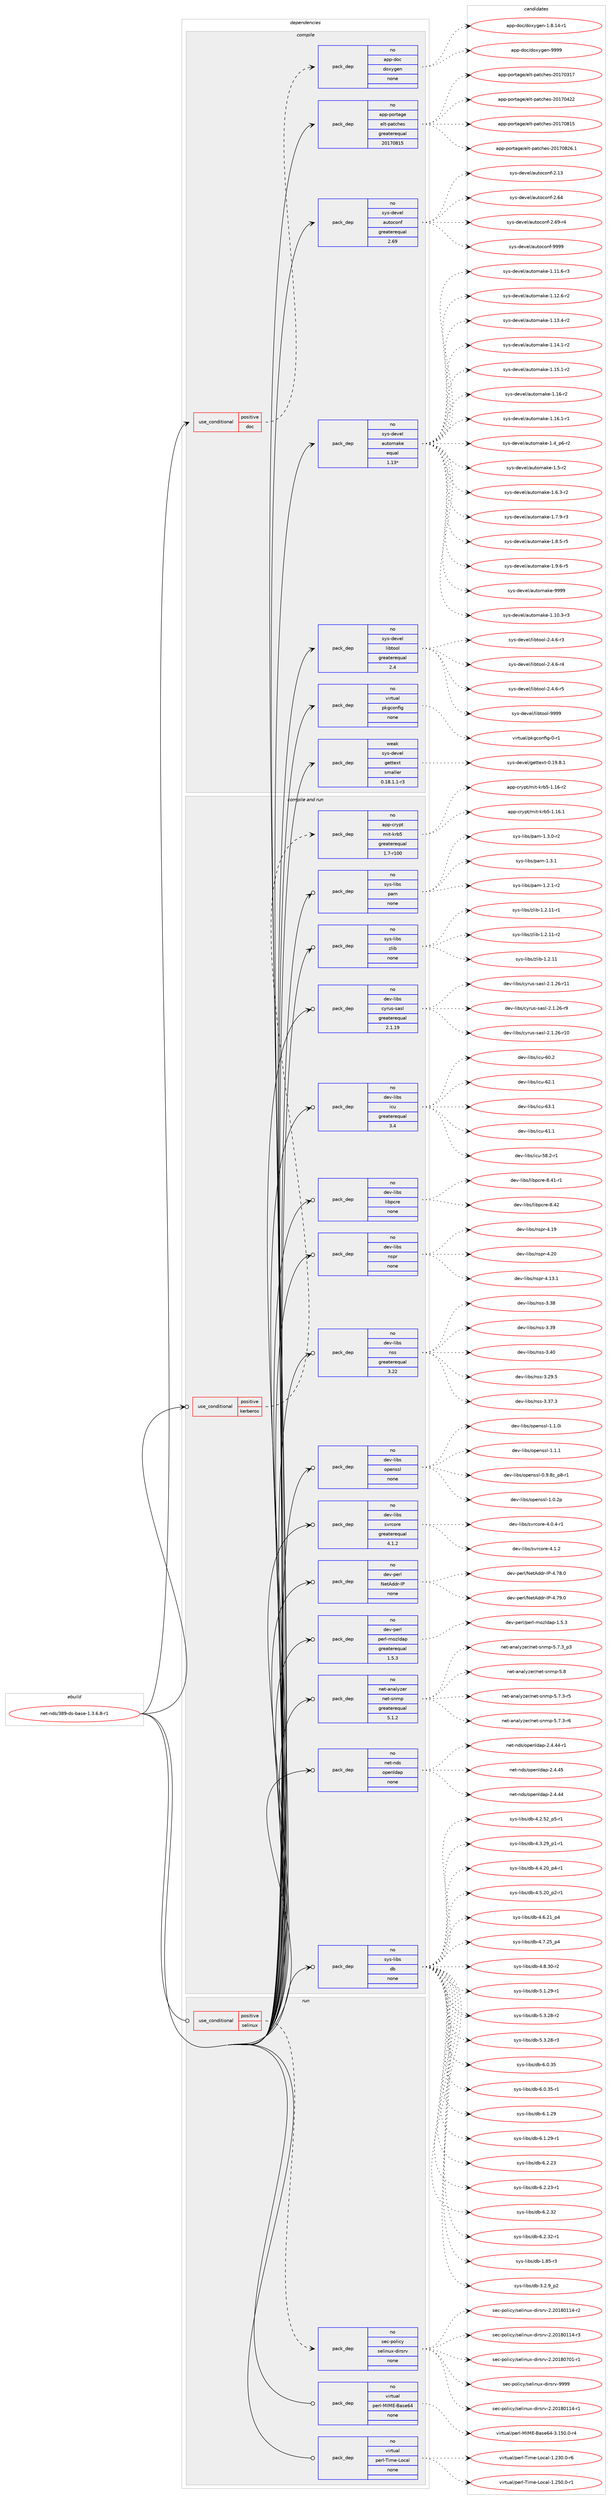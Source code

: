 digraph prolog {

# *************
# Graph options
# *************

newrank=true;
concentrate=true;
compound=true;
graph [rankdir=LR,fontname=Helvetica,fontsize=10,ranksep=1.5];#, ranksep=2.5, nodesep=0.2];
edge  [arrowhead=vee];
node  [fontname=Helvetica,fontsize=10];

# **********
# The ebuild
# **********

subgraph cluster_leftcol {
color=gray;
rank=same;
label=<<i>ebuild</i>>;
id [label="net-nds/389-ds-base-1.3.6.8-r1", color=red, width=4, href="../net-nds/389-ds-base-1.3.6.8-r1.svg"];
}

# ****************
# The dependencies
# ****************

subgraph cluster_midcol {
color=gray;
label=<<i>dependencies</i>>;
subgraph cluster_compile {
fillcolor="#eeeeee";
style=filled;
label=<<i>compile</i>>;
subgraph cond1128 {
dependency6672 [label=<<TABLE BORDER="0" CELLBORDER="1" CELLSPACING="0" CELLPADDING="4"><TR><TD ROWSPAN="3" CELLPADDING="10">use_conditional</TD></TR><TR><TD>positive</TD></TR><TR><TD>doc</TD></TR></TABLE>>, shape=none, color=red];
subgraph pack5376 {
dependency6673 [label=<<TABLE BORDER="0" CELLBORDER="1" CELLSPACING="0" CELLPADDING="4" WIDTH="220"><TR><TD ROWSPAN="6" CELLPADDING="30">pack_dep</TD></TR><TR><TD WIDTH="110">no</TD></TR><TR><TD>app-doc</TD></TR><TR><TD>doxygen</TD></TR><TR><TD>none</TD></TR><TR><TD></TD></TR></TABLE>>, shape=none, color=blue];
}
dependency6672:e -> dependency6673:w [weight=20,style="dashed",arrowhead="vee"];
}
id:e -> dependency6672:w [weight=20,style="solid",arrowhead="vee"];
subgraph pack5377 {
dependency6674 [label=<<TABLE BORDER="0" CELLBORDER="1" CELLSPACING="0" CELLPADDING="4" WIDTH="220"><TR><TD ROWSPAN="6" CELLPADDING="30">pack_dep</TD></TR><TR><TD WIDTH="110">no</TD></TR><TR><TD>app-portage</TD></TR><TR><TD>elt-patches</TD></TR><TR><TD>greaterequal</TD></TR><TR><TD>20170815</TD></TR></TABLE>>, shape=none, color=blue];
}
id:e -> dependency6674:w [weight=20,style="solid",arrowhead="vee"];
subgraph pack5378 {
dependency6675 [label=<<TABLE BORDER="0" CELLBORDER="1" CELLSPACING="0" CELLPADDING="4" WIDTH="220"><TR><TD ROWSPAN="6" CELLPADDING="30">pack_dep</TD></TR><TR><TD WIDTH="110">no</TD></TR><TR><TD>sys-devel</TD></TR><TR><TD>autoconf</TD></TR><TR><TD>greaterequal</TD></TR><TR><TD>2.69</TD></TR></TABLE>>, shape=none, color=blue];
}
id:e -> dependency6675:w [weight=20,style="solid",arrowhead="vee"];
subgraph pack5379 {
dependency6676 [label=<<TABLE BORDER="0" CELLBORDER="1" CELLSPACING="0" CELLPADDING="4" WIDTH="220"><TR><TD ROWSPAN="6" CELLPADDING="30">pack_dep</TD></TR><TR><TD WIDTH="110">no</TD></TR><TR><TD>sys-devel</TD></TR><TR><TD>automake</TD></TR><TR><TD>equal</TD></TR><TR><TD>1.13*</TD></TR></TABLE>>, shape=none, color=blue];
}
id:e -> dependency6676:w [weight=20,style="solid",arrowhead="vee"];
subgraph pack5380 {
dependency6677 [label=<<TABLE BORDER="0" CELLBORDER="1" CELLSPACING="0" CELLPADDING="4" WIDTH="220"><TR><TD ROWSPAN="6" CELLPADDING="30">pack_dep</TD></TR><TR><TD WIDTH="110">no</TD></TR><TR><TD>sys-devel</TD></TR><TR><TD>libtool</TD></TR><TR><TD>greaterequal</TD></TR><TR><TD>2.4</TD></TR></TABLE>>, shape=none, color=blue];
}
id:e -> dependency6677:w [weight=20,style="solid",arrowhead="vee"];
subgraph pack5381 {
dependency6678 [label=<<TABLE BORDER="0" CELLBORDER="1" CELLSPACING="0" CELLPADDING="4" WIDTH="220"><TR><TD ROWSPAN="6" CELLPADDING="30">pack_dep</TD></TR><TR><TD WIDTH="110">no</TD></TR><TR><TD>virtual</TD></TR><TR><TD>pkgconfig</TD></TR><TR><TD>none</TD></TR><TR><TD></TD></TR></TABLE>>, shape=none, color=blue];
}
id:e -> dependency6678:w [weight=20,style="solid",arrowhead="vee"];
subgraph pack5382 {
dependency6679 [label=<<TABLE BORDER="0" CELLBORDER="1" CELLSPACING="0" CELLPADDING="4" WIDTH="220"><TR><TD ROWSPAN="6" CELLPADDING="30">pack_dep</TD></TR><TR><TD WIDTH="110">weak</TD></TR><TR><TD>sys-devel</TD></TR><TR><TD>gettext</TD></TR><TR><TD>smaller</TD></TR><TR><TD>0.18.1.1-r3</TD></TR></TABLE>>, shape=none, color=blue];
}
id:e -> dependency6679:w [weight=20,style="solid",arrowhead="vee"];
}
subgraph cluster_compileandrun {
fillcolor="#eeeeee";
style=filled;
label=<<i>compile and run</i>>;
subgraph cond1129 {
dependency6680 [label=<<TABLE BORDER="0" CELLBORDER="1" CELLSPACING="0" CELLPADDING="4"><TR><TD ROWSPAN="3" CELLPADDING="10">use_conditional</TD></TR><TR><TD>positive</TD></TR><TR><TD>kerberos</TD></TR></TABLE>>, shape=none, color=red];
subgraph pack5383 {
dependency6681 [label=<<TABLE BORDER="0" CELLBORDER="1" CELLSPACING="0" CELLPADDING="4" WIDTH="220"><TR><TD ROWSPAN="6" CELLPADDING="30">pack_dep</TD></TR><TR><TD WIDTH="110">no</TD></TR><TR><TD>app-crypt</TD></TR><TR><TD>mit-krb5</TD></TR><TR><TD>greaterequal</TD></TR><TR><TD>1.7-r100</TD></TR></TABLE>>, shape=none, color=blue];
}
dependency6680:e -> dependency6681:w [weight=20,style="dashed",arrowhead="vee"];
}
id:e -> dependency6680:w [weight=20,style="solid",arrowhead="odotvee"];
subgraph pack5384 {
dependency6682 [label=<<TABLE BORDER="0" CELLBORDER="1" CELLSPACING="0" CELLPADDING="4" WIDTH="220"><TR><TD ROWSPAN="6" CELLPADDING="30">pack_dep</TD></TR><TR><TD WIDTH="110">no</TD></TR><TR><TD>dev-libs</TD></TR><TR><TD>cyrus-sasl</TD></TR><TR><TD>greaterequal</TD></TR><TR><TD>2.1.19</TD></TR></TABLE>>, shape=none, color=blue];
}
id:e -> dependency6682:w [weight=20,style="solid",arrowhead="odotvee"];
subgraph pack5385 {
dependency6683 [label=<<TABLE BORDER="0" CELLBORDER="1" CELLSPACING="0" CELLPADDING="4" WIDTH="220"><TR><TD ROWSPAN="6" CELLPADDING="30">pack_dep</TD></TR><TR><TD WIDTH="110">no</TD></TR><TR><TD>dev-libs</TD></TR><TR><TD>icu</TD></TR><TR><TD>greaterequal</TD></TR><TR><TD>3.4</TD></TR></TABLE>>, shape=none, color=blue];
}
id:e -> dependency6683:w [weight=20,style="solid",arrowhead="odotvee"];
subgraph pack5386 {
dependency6684 [label=<<TABLE BORDER="0" CELLBORDER="1" CELLSPACING="0" CELLPADDING="4" WIDTH="220"><TR><TD ROWSPAN="6" CELLPADDING="30">pack_dep</TD></TR><TR><TD WIDTH="110">no</TD></TR><TR><TD>dev-libs</TD></TR><TR><TD>libpcre</TD></TR><TR><TD>none</TD></TR><TR><TD></TD></TR></TABLE>>, shape=none, color=blue];
}
id:e -> dependency6684:w [weight=20,style="solid",arrowhead="odotvee"];
subgraph pack5387 {
dependency6685 [label=<<TABLE BORDER="0" CELLBORDER="1" CELLSPACING="0" CELLPADDING="4" WIDTH="220"><TR><TD ROWSPAN="6" CELLPADDING="30">pack_dep</TD></TR><TR><TD WIDTH="110">no</TD></TR><TR><TD>dev-libs</TD></TR><TR><TD>nspr</TD></TR><TR><TD>none</TD></TR><TR><TD></TD></TR></TABLE>>, shape=none, color=blue];
}
id:e -> dependency6685:w [weight=20,style="solid",arrowhead="odotvee"];
subgraph pack5388 {
dependency6686 [label=<<TABLE BORDER="0" CELLBORDER="1" CELLSPACING="0" CELLPADDING="4" WIDTH="220"><TR><TD ROWSPAN="6" CELLPADDING="30">pack_dep</TD></TR><TR><TD WIDTH="110">no</TD></TR><TR><TD>dev-libs</TD></TR><TR><TD>nss</TD></TR><TR><TD>greaterequal</TD></TR><TR><TD>3.22</TD></TR></TABLE>>, shape=none, color=blue];
}
id:e -> dependency6686:w [weight=20,style="solid",arrowhead="odotvee"];
subgraph pack5389 {
dependency6687 [label=<<TABLE BORDER="0" CELLBORDER="1" CELLSPACING="0" CELLPADDING="4" WIDTH="220"><TR><TD ROWSPAN="6" CELLPADDING="30">pack_dep</TD></TR><TR><TD WIDTH="110">no</TD></TR><TR><TD>dev-libs</TD></TR><TR><TD>openssl</TD></TR><TR><TD>none</TD></TR><TR><TD></TD></TR></TABLE>>, shape=none, color=blue];
}
id:e -> dependency6687:w [weight=20,style="solid",arrowhead="odotvee"];
subgraph pack5390 {
dependency6688 [label=<<TABLE BORDER="0" CELLBORDER="1" CELLSPACING="0" CELLPADDING="4" WIDTH="220"><TR><TD ROWSPAN="6" CELLPADDING="30">pack_dep</TD></TR><TR><TD WIDTH="110">no</TD></TR><TR><TD>dev-libs</TD></TR><TR><TD>svrcore</TD></TR><TR><TD>greaterequal</TD></TR><TR><TD>4.1.2</TD></TR></TABLE>>, shape=none, color=blue];
}
id:e -> dependency6688:w [weight=20,style="solid",arrowhead="odotvee"];
subgraph pack5391 {
dependency6689 [label=<<TABLE BORDER="0" CELLBORDER="1" CELLSPACING="0" CELLPADDING="4" WIDTH="220"><TR><TD ROWSPAN="6" CELLPADDING="30">pack_dep</TD></TR><TR><TD WIDTH="110">no</TD></TR><TR><TD>dev-perl</TD></TR><TR><TD>NetAddr-IP</TD></TR><TR><TD>none</TD></TR><TR><TD></TD></TR></TABLE>>, shape=none, color=blue];
}
id:e -> dependency6689:w [weight=20,style="solid",arrowhead="odotvee"];
subgraph pack5392 {
dependency6690 [label=<<TABLE BORDER="0" CELLBORDER="1" CELLSPACING="0" CELLPADDING="4" WIDTH="220"><TR><TD ROWSPAN="6" CELLPADDING="30">pack_dep</TD></TR><TR><TD WIDTH="110">no</TD></TR><TR><TD>dev-perl</TD></TR><TR><TD>perl-mozldap</TD></TR><TR><TD>greaterequal</TD></TR><TR><TD>1.5.3</TD></TR></TABLE>>, shape=none, color=blue];
}
id:e -> dependency6690:w [weight=20,style="solid",arrowhead="odotvee"];
subgraph pack5393 {
dependency6691 [label=<<TABLE BORDER="0" CELLBORDER="1" CELLSPACING="0" CELLPADDING="4" WIDTH="220"><TR><TD ROWSPAN="6" CELLPADDING="30">pack_dep</TD></TR><TR><TD WIDTH="110">no</TD></TR><TR><TD>net-analyzer</TD></TR><TR><TD>net-snmp</TD></TR><TR><TD>greaterequal</TD></TR><TR><TD>5.1.2</TD></TR></TABLE>>, shape=none, color=blue];
}
id:e -> dependency6691:w [weight=20,style="solid",arrowhead="odotvee"];
subgraph pack5394 {
dependency6692 [label=<<TABLE BORDER="0" CELLBORDER="1" CELLSPACING="0" CELLPADDING="4" WIDTH="220"><TR><TD ROWSPAN="6" CELLPADDING="30">pack_dep</TD></TR><TR><TD WIDTH="110">no</TD></TR><TR><TD>net-nds</TD></TR><TR><TD>openldap</TD></TR><TR><TD>none</TD></TR><TR><TD></TD></TR></TABLE>>, shape=none, color=blue];
}
id:e -> dependency6692:w [weight=20,style="solid",arrowhead="odotvee"];
subgraph pack5395 {
dependency6693 [label=<<TABLE BORDER="0" CELLBORDER="1" CELLSPACING="0" CELLPADDING="4" WIDTH="220"><TR><TD ROWSPAN="6" CELLPADDING="30">pack_dep</TD></TR><TR><TD WIDTH="110">no</TD></TR><TR><TD>sys-libs</TD></TR><TR><TD>db</TD></TR><TR><TD>none</TD></TR><TR><TD></TD></TR></TABLE>>, shape=none, color=blue];
}
id:e -> dependency6693:w [weight=20,style="solid",arrowhead="odotvee"];
subgraph pack5396 {
dependency6694 [label=<<TABLE BORDER="0" CELLBORDER="1" CELLSPACING="0" CELLPADDING="4" WIDTH="220"><TR><TD ROWSPAN="6" CELLPADDING="30">pack_dep</TD></TR><TR><TD WIDTH="110">no</TD></TR><TR><TD>sys-libs</TD></TR><TR><TD>pam</TD></TR><TR><TD>none</TD></TR><TR><TD></TD></TR></TABLE>>, shape=none, color=blue];
}
id:e -> dependency6694:w [weight=20,style="solid",arrowhead="odotvee"];
subgraph pack5397 {
dependency6695 [label=<<TABLE BORDER="0" CELLBORDER="1" CELLSPACING="0" CELLPADDING="4" WIDTH="220"><TR><TD ROWSPAN="6" CELLPADDING="30">pack_dep</TD></TR><TR><TD WIDTH="110">no</TD></TR><TR><TD>sys-libs</TD></TR><TR><TD>zlib</TD></TR><TR><TD>none</TD></TR><TR><TD></TD></TR></TABLE>>, shape=none, color=blue];
}
id:e -> dependency6695:w [weight=20,style="solid",arrowhead="odotvee"];
}
subgraph cluster_run {
fillcolor="#eeeeee";
style=filled;
label=<<i>run</i>>;
subgraph cond1130 {
dependency6696 [label=<<TABLE BORDER="0" CELLBORDER="1" CELLSPACING="0" CELLPADDING="4"><TR><TD ROWSPAN="3" CELLPADDING="10">use_conditional</TD></TR><TR><TD>positive</TD></TR><TR><TD>selinux</TD></TR></TABLE>>, shape=none, color=red];
subgraph pack5398 {
dependency6697 [label=<<TABLE BORDER="0" CELLBORDER="1" CELLSPACING="0" CELLPADDING="4" WIDTH="220"><TR><TD ROWSPAN="6" CELLPADDING="30">pack_dep</TD></TR><TR><TD WIDTH="110">no</TD></TR><TR><TD>sec-policy</TD></TR><TR><TD>selinux-dirsrv</TD></TR><TR><TD>none</TD></TR><TR><TD></TD></TR></TABLE>>, shape=none, color=blue];
}
dependency6696:e -> dependency6697:w [weight=20,style="dashed",arrowhead="vee"];
}
id:e -> dependency6696:w [weight=20,style="solid",arrowhead="odot"];
subgraph pack5399 {
dependency6698 [label=<<TABLE BORDER="0" CELLBORDER="1" CELLSPACING="0" CELLPADDING="4" WIDTH="220"><TR><TD ROWSPAN="6" CELLPADDING="30">pack_dep</TD></TR><TR><TD WIDTH="110">no</TD></TR><TR><TD>virtual</TD></TR><TR><TD>perl-MIME-Base64</TD></TR><TR><TD>none</TD></TR><TR><TD></TD></TR></TABLE>>, shape=none, color=blue];
}
id:e -> dependency6698:w [weight=20,style="solid",arrowhead="odot"];
subgraph pack5400 {
dependency6699 [label=<<TABLE BORDER="0" CELLBORDER="1" CELLSPACING="0" CELLPADDING="4" WIDTH="220"><TR><TD ROWSPAN="6" CELLPADDING="30">pack_dep</TD></TR><TR><TD WIDTH="110">no</TD></TR><TR><TD>virtual</TD></TR><TR><TD>perl-Time-Local</TD></TR><TR><TD>none</TD></TR><TR><TD></TD></TR></TABLE>>, shape=none, color=blue];
}
id:e -> dependency6699:w [weight=20,style="solid",arrowhead="odot"];
}
}

# **************
# The candidates
# **************

subgraph cluster_choices {
rank=same;
color=gray;
label=<<i>candidates</i>>;

subgraph choice5376 {
color=black;
nodesep=1;
choice97112112451001119947100111120121103101110454946564649524511449 [label="app-doc/doxygen-1.8.14-r1", color=red, width=4,href="../app-doc/doxygen-1.8.14-r1.svg"];
choice971121124510011199471001111201211031011104557575757 [label="app-doc/doxygen-9999", color=red, width=4,href="../app-doc/doxygen-9999.svg"];
dependency6673:e -> choice97112112451001119947100111120121103101110454946564649524511449:w [style=dotted,weight="100"];
dependency6673:e -> choice971121124510011199471001111201211031011104557575757:w [style=dotted,weight="100"];
}
subgraph choice5377 {
color=black;
nodesep=1;
choice97112112451121111141169710310147101108116451129711699104101115455048495548514955 [label="app-portage/elt-patches-20170317", color=red, width=4,href="../app-portage/elt-patches-20170317.svg"];
choice97112112451121111141169710310147101108116451129711699104101115455048495548525050 [label="app-portage/elt-patches-20170422", color=red, width=4,href="../app-portage/elt-patches-20170422.svg"];
choice97112112451121111141169710310147101108116451129711699104101115455048495548564953 [label="app-portage/elt-patches-20170815", color=red, width=4,href="../app-portage/elt-patches-20170815.svg"];
choice971121124511211111411697103101471011081164511297116991041011154550484955485650544649 [label="app-portage/elt-patches-20170826.1", color=red, width=4,href="../app-portage/elt-patches-20170826.1.svg"];
dependency6674:e -> choice97112112451121111141169710310147101108116451129711699104101115455048495548514955:w [style=dotted,weight="100"];
dependency6674:e -> choice97112112451121111141169710310147101108116451129711699104101115455048495548525050:w [style=dotted,weight="100"];
dependency6674:e -> choice97112112451121111141169710310147101108116451129711699104101115455048495548564953:w [style=dotted,weight="100"];
dependency6674:e -> choice971121124511211111411697103101471011081164511297116991041011154550484955485650544649:w [style=dotted,weight="100"];
}
subgraph choice5378 {
color=black;
nodesep=1;
choice115121115451001011181011084797117116111991111101024550464951 [label="sys-devel/autoconf-2.13", color=red, width=4,href="../sys-devel/autoconf-2.13.svg"];
choice115121115451001011181011084797117116111991111101024550465452 [label="sys-devel/autoconf-2.64", color=red, width=4,href="../sys-devel/autoconf-2.64.svg"];
choice1151211154510010111810110847971171161119911111010245504654574511452 [label="sys-devel/autoconf-2.69-r4", color=red, width=4,href="../sys-devel/autoconf-2.69-r4.svg"];
choice115121115451001011181011084797117116111991111101024557575757 [label="sys-devel/autoconf-9999", color=red, width=4,href="../sys-devel/autoconf-9999.svg"];
dependency6675:e -> choice115121115451001011181011084797117116111991111101024550464951:w [style=dotted,weight="100"];
dependency6675:e -> choice115121115451001011181011084797117116111991111101024550465452:w [style=dotted,weight="100"];
dependency6675:e -> choice1151211154510010111810110847971171161119911111010245504654574511452:w [style=dotted,weight="100"];
dependency6675:e -> choice115121115451001011181011084797117116111991111101024557575757:w [style=dotted,weight="100"];
}
subgraph choice5379 {
color=black;
nodesep=1;
choice11512111545100101118101108479711711611110997107101454946494846514511451 [label="sys-devel/automake-1.10.3-r3", color=red, width=4,href="../sys-devel/automake-1.10.3-r3.svg"];
choice11512111545100101118101108479711711611110997107101454946494946544511451 [label="sys-devel/automake-1.11.6-r3", color=red, width=4,href="../sys-devel/automake-1.11.6-r3.svg"];
choice11512111545100101118101108479711711611110997107101454946495046544511450 [label="sys-devel/automake-1.12.6-r2", color=red, width=4,href="../sys-devel/automake-1.12.6-r2.svg"];
choice11512111545100101118101108479711711611110997107101454946495146524511450 [label="sys-devel/automake-1.13.4-r2", color=red, width=4,href="../sys-devel/automake-1.13.4-r2.svg"];
choice11512111545100101118101108479711711611110997107101454946495246494511450 [label="sys-devel/automake-1.14.1-r2", color=red, width=4,href="../sys-devel/automake-1.14.1-r2.svg"];
choice11512111545100101118101108479711711611110997107101454946495346494511450 [label="sys-devel/automake-1.15.1-r2", color=red, width=4,href="../sys-devel/automake-1.15.1-r2.svg"];
choice1151211154510010111810110847971171161111099710710145494649544511450 [label="sys-devel/automake-1.16-r2", color=red, width=4,href="../sys-devel/automake-1.16-r2.svg"];
choice11512111545100101118101108479711711611110997107101454946495446494511449 [label="sys-devel/automake-1.16.1-r1", color=red, width=4,href="../sys-devel/automake-1.16.1-r1.svg"];
choice115121115451001011181011084797117116111109971071014549465295112544511450 [label="sys-devel/automake-1.4_p6-r2", color=red, width=4,href="../sys-devel/automake-1.4_p6-r2.svg"];
choice11512111545100101118101108479711711611110997107101454946534511450 [label="sys-devel/automake-1.5-r2", color=red, width=4,href="../sys-devel/automake-1.5-r2.svg"];
choice115121115451001011181011084797117116111109971071014549465446514511450 [label="sys-devel/automake-1.6.3-r2", color=red, width=4,href="../sys-devel/automake-1.6.3-r2.svg"];
choice115121115451001011181011084797117116111109971071014549465546574511451 [label="sys-devel/automake-1.7.9-r3", color=red, width=4,href="../sys-devel/automake-1.7.9-r3.svg"];
choice115121115451001011181011084797117116111109971071014549465646534511453 [label="sys-devel/automake-1.8.5-r5", color=red, width=4,href="../sys-devel/automake-1.8.5-r5.svg"];
choice115121115451001011181011084797117116111109971071014549465746544511453 [label="sys-devel/automake-1.9.6-r5", color=red, width=4,href="../sys-devel/automake-1.9.6-r5.svg"];
choice115121115451001011181011084797117116111109971071014557575757 [label="sys-devel/automake-9999", color=red, width=4,href="../sys-devel/automake-9999.svg"];
dependency6676:e -> choice11512111545100101118101108479711711611110997107101454946494846514511451:w [style=dotted,weight="100"];
dependency6676:e -> choice11512111545100101118101108479711711611110997107101454946494946544511451:w [style=dotted,weight="100"];
dependency6676:e -> choice11512111545100101118101108479711711611110997107101454946495046544511450:w [style=dotted,weight="100"];
dependency6676:e -> choice11512111545100101118101108479711711611110997107101454946495146524511450:w [style=dotted,weight="100"];
dependency6676:e -> choice11512111545100101118101108479711711611110997107101454946495246494511450:w [style=dotted,weight="100"];
dependency6676:e -> choice11512111545100101118101108479711711611110997107101454946495346494511450:w [style=dotted,weight="100"];
dependency6676:e -> choice1151211154510010111810110847971171161111099710710145494649544511450:w [style=dotted,weight="100"];
dependency6676:e -> choice11512111545100101118101108479711711611110997107101454946495446494511449:w [style=dotted,weight="100"];
dependency6676:e -> choice115121115451001011181011084797117116111109971071014549465295112544511450:w [style=dotted,weight="100"];
dependency6676:e -> choice11512111545100101118101108479711711611110997107101454946534511450:w [style=dotted,weight="100"];
dependency6676:e -> choice115121115451001011181011084797117116111109971071014549465446514511450:w [style=dotted,weight="100"];
dependency6676:e -> choice115121115451001011181011084797117116111109971071014549465546574511451:w [style=dotted,weight="100"];
dependency6676:e -> choice115121115451001011181011084797117116111109971071014549465646534511453:w [style=dotted,weight="100"];
dependency6676:e -> choice115121115451001011181011084797117116111109971071014549465746544511453:w [style=dotted,weight="100"];
dependency6676:e -> choice115121115451001011181011084797117116111109971071014557575757:w [style=dotted,weight="100"];
}
subgraph choice5380 {
color=black;
nodesep=1;
choice1151211154510010111810110847108105981161111111084550465246544511451 [label="sys-devel/libtool-2.4.6-r3", color=red, width=4,href="../sys-devel/libtool-2.4.6-r3.svg"];
choice1151211154510010111810110847108105981161111111084550465246544511452 [label="sys-devel/libtool-2.4.6-r4", color=red, width=4,href="../sys-devel/libtool-2.4.6-r4.svg"];
choice1151211154510010111810110847108105981161111111084550465246544511453 [label="sys-devel/libtool-2.4.6-r5", color=red, width=4,href="../sys-devel/libtool-2.4.6-r5.svg"];
choice1151211154510010111810110847108105981161111111084557575757 [label="sys-devel/libtool-9999", color=red, width=4,href="../sys-devel/libtool-9999.svg"];
dependency6677:e -> choice1151211154510010111810110847108105981161111111084550465246544511451:w [style=dotted,weight="100"];
dependency6677:e -> choice1151211154510010111810110847108105981161111111084550465246544511452:w [style=dotted,weight="100"];
dependency6677:e -> choice1151211154510010111810110847108105981161111111084550465246544511453:w [style=dotted,weight="100"];
dependency6677:e -> choice1151211154510010111810110847108105981161111111084557575757:w [style=dotted,weight="100"];
}
subgraph choice5381 {
color=black;
nodesep=1;
choice11810511411611797108471121071039911111010210510345484511449 [label="virtual/pkgconfig-0-r1", color=red, width=4,href="../virtual/pkgconfig-0-r1.svg"];
dependency6678:e -> choice11810511411611797108471121071039911111010210510345484511449:w [style=dotted,weight="100"];
}
subgraph choice5382 {
color=black;
nodesep=1;
choice1151211154510010111810110847103101116116101120116454846495746564649 [label="sys-devel/gettext-0.19.8.1", color=red, width=4,href="../sys-devel/gettext-0.19.8.1.svg"];
dependency6679:e -> choice1151211154510010111810110847103101116116101120116454846495746564649:w [style=dotted,weight="100"];
}
subgraph choice5383 {
color=black;
nodesep=1;
choice9711211245991141211121164710910511645107114985345494649544511450 [label="app-crypt/mit-krb5-1.16-r2", color=red, width=4,href="../app-crypt/mit-krb5-1.16-r2.svg"];
choice9711211245991141211121164710910511645107114985345494649544649 [label="app-crypt/mit-krb5-1.16.1", color=red, width=4,href="../app-crypt/mit-krb5-1.16.1.svg"];
dependency6681:e -> choice9711211245991141211121164710910511645107114985345494649544511450:w [style=dotted,weight="100"];
dependency6681:e -> choice9711211245991141211121164710910511645107114985345494649544649:w [style=dotted,weight="100"];
}
subgraph choice5384 {
color=black;
nodesep=1;
choice10010111845108105981154799121114117115451159711510845504649465054451144948 [label="dev-libs/cyrus-sasl-2.1.26-r10", color=red, width=4,href="../dev-libs/cyrus-sasl-2.1.26-r10.svg"];
choice10010111845108105981154799121114117115451159711510845504649465054451144949 [label="dev-libs/cyrus-sasl-2.1.26-r11", color=red, width=4,href="../dev-libs/cyrus-sasl-2.1.26-r11.svg"];
choice100101118451081059811547991211141171154511597115108455046494650544511457 [label="dev-libs/cyrus-sasl-2.1.26-r9", color=red, width=4,href="../dev-libs/cyrus-sasl-2.1.26-r9.svg"];
dependency6682:e -> choice10010111845108105981154799121114117115451159711510845504649465054451144948:w [style=dotted,weight="100"];
dependency6682:e -> choice10010111845108105981154799121114117115451159711510845504649465054451144949:w [style=dotted,weight="100"];
dependency6682:e -> choice100101118451081059811547991211141171154511597115108455046494650544511457:w [style=dotted,weight="100"];
}
subgraph choice5385 {
color=black;
nodesep=1;
choice100101118451081059811547105991174554494649 [label="dev-libs/icu-61.1", color=red, width=4,href="../dev-libs/icu-61.1.svg"];
choice1001011184510810598115471059911745535646504511449 [label="dev-libs/icu-58.2-r1", color=red, width=4,href="../dev-libs/icu-58.2-r1.svg"];
choice100101118451081059811547105991174554484650 [label="dev-libs/icu-60.2", color=red, width=4,href="../dev-libs/icu-60.2.svg"];
choice100101118451081059811547105991174554504649 [label="dev-libs/icu-62.1", color=red, width=4,href="../dev-libs/icu-62.1.svg"];
choice100101118451081059811547105991174554514649 [label="dev-libs/icu-63.1", color=red, width=4,href="../dev-libs/icu-63.1.svg"];
dependency6683:e -> choice100101118451081059811547105991174554494649:w [style=dotted,weight="100"];
dependency6683:e -> choice1001011184510810598115471059911745535646504511449:w [style=dotted,weight="100"];
dependency6683:e -> choice100101118451081059811547105991174554484650:w [style=dotted,weight="100"];
dependency6683:e -> choice100101118451081059811547105991174554504649:w [style=dotted,weight="100"];
dependency6683:e -> choice100101118451081059811547105991174554514649:w [style=dotted,weight="100"];
}
subgraph choice5386 {
color=black;
nodesep=1;
choice100101118451081059811547108105981129911410145564652494511449 [label="dev-libs/libpcre-8.41-r1", color=red, width=4,href="../dev-libs/libpcre-8.41-r1.svg"];
choice10010111845108105981154710810598112991141014556465250 [label="dev-libs/libpcre-8.42", color=red, width=4,href="../dev-libs/libpcre-8.42.svg"];
dependency6684:e -> choice100101118451081059811547108105981129911410145564652494511449:w [style=dotted,weight="100"];
dependency6684:e -> choice10010111845108105981154710810598112991141014556465250:w [style=dotted,weight="100"];
}
subgraph choice5387 {
color=black;
nodesep=1;
choice10010111845108105981154711011511211445524649514649 [label="dev-libs/nspr-4.13.1", color=red, width=4,href="../dev-libs/nspr-4.13.1.svg"];
choice1001011184510810598115471101151121144552464957 [label="dev-libs/nspr-4.19", color=red, width=4,href="../dev-libs/nspr-4.19.svg"];
choice1001011184510810598115471101151121144552465048 [label="dev-libs/nspr-4.20", color=red, width=4,href="../dev-libs/nspr-4.20.svg"];
dependency6685:e -> choice10010111845108105981154711011511211445524649514649:w [style=dotted,weight="100"];
dependency6685:e -> choice1001011184510810598115471101151121144552464957:w [style=dotted,weight="100"];
dependency6685:e -> choice1001011184510810598115471101151121144552465048:w [style=dotted,weight="100"];
}
subgraph choice5388 {
color=black;
nodesep=1;
choice10010111845108105981154711011511545514650574653 [label="dev-libs/nss-3.29.5", color=red, width=4,href="../dev-libs/nss-3.29.5.svg"];
choice10010111845108105981154711011511545514651554651 [label="dev-libs/nss-3.37.3", color=red, width=4,href="../dev-libs/nss-3.37.3.svg"];
choice1001011184510810598115471101151154551465156 [label="dev-libs/nss-3.38", color=red, width=4,href="../dev-libs/nss-3.38.svg"];
choice1001011184510810598115471101151154551465157 [label="dev-libs/nss-3.39", color=red, width=4,href="../dev-libs/nss-3.39.svg"];
choice1001011184510810598115471101151154551465248 [label="dev-libs/nss-3.40", color=red, width=4,href="../dev-libs/nss-3.40.svg"];
dependency6686:e -> choice10010111845108105981154711011511545514650574653:w [style=dotted,weight="100"];
dependency6686:e -> choice10010111845108105981154711011511545514651554651:w [style=dotted,weight="100"];
dependency6686:e -> choice1001011184510810598115471101151154551465156:w [style=dotted,weight="100"];
dependency6686:e -> choice1001011184510810598115471101151154551465157:w [style=dotted,weight="100"];
dependency6686:e -> choice1001011184510810598115471101151154551465248:w [style=dotted,weight="100"];
}
subgraph choice5389 {
color=black;
nodesep=1;
choice10010111845108105981154711111210111011511510845484657465612295112564511449 [label="dev-libs/openssl-0.9.8z_p8-r1", color=red, width=4,href="../dev-libs/openssl-0.9.8z_p8-r1.svg"];
choice100101118451081059811547111112101110115115108454946484650112 [label="dev-libs/openssl-1.0.2p", color=red, width=4,href="../dev-libs/openssl-1.0.2p.svg"];
choice100101118451081059811547111112101110115115108454946494648105 [label="dev-libs/openssl-1.1.0i", color=red, width=4,href="../dev-libs/openssl-1.1.0i.svg"];
choice100101118451081059811547111112101110115115108454946494649 [label="dev-libs/openssl-1.1.1", color=red, width=4,href="../dev-libs/openssl-1.1.1.svg"];
dependency6687:e -> choice10010111845108105981154711111210111011511510845484657465612295112564511449:w [style=dotted,weight="100"];
dependency6687:e -> choice100101118451081059811547111112101110115115108454946484650112:w [style=dotted,weight="100"];
dependency6687:e -> choice100101118451081059811547111112101110115115108454946494648105:w [style=dotted,weight="100"];
dependency6687:e -> choice100101118451081059811547111112101110115115108454946494649:w [style=dotted,weight="100"];
}
subgraph choice5390 {
color=black;
nodesep=1;
choice100101118451081059811547115118114991111141014552464846524511449 [label="dev-libs/svrcore-4.0.4-r1", color=red, width=4,href="../dev-libs/svrcore-4.0.4-r1.svg"];
choice10010111845108105981154711511811499111114101455246494650 [label="dev-libs/svrcore-4.1.2", color=red, width=4,href="../dev-libs/svrcore-4.1.2.svg"];
dependency6688:e -> choice100101118451081059811547115118114991111141014552464846524511449:w [style=dotted,weight="100"];
dependency6688:e -> choice10010111845108105981154711511811499111114101455246494650:w [style=dotted,weight="100"];
}
subgraph choice5391 {
color=black;
nodesep=1;
choice1001011184511210111410847781011166510010011445738045524655564648 [label="dev-perl/NetAddr-IP-4.78.0", color=red, width=4,href="../dev-perl/NetAddr-IP-4.78.0.svg"];
choice1001011184511210111410847781011166510010011445738045524655574648 [label="dev-perl/NetAddr-IP-4.79.0", color=red, width=4,href="../dev-perl/NetAddr-IP-4.79.0.svg"];
dependency6689:e -> choice1001011184511210111410847781011166510010011445738045524655564648:w [style=dotted,weight="100"];
dependency6689:e -> choice1001011184511210111410847781011166510010011445738045524655574648:w [style=dotted,weight="100"];
}
subgraph choice5392 {
color=black;
nodesep=1;
choice10010111845112101114108471121011141084510911112210810097112454946534651 [label="dev-perl/perl-mozldap-1.5.3", color=red, width=4,href="../dev-perl/perl-mozldap-1.5.3.svg"];
dependency6690:e -> choice10010111845112101114108471121011141084510911112210810097112454946534651:w [style=dotted,weight="100"];
}
subgraph choice5393 {
color=black;
nodesep=1;
choice11010111645971109710812112210111447110101116451151101091124553465546514511453 [label="net-analyzer/net-snmp-5.7.3-r5", color=red, width=4,href="../net-analyzer/net-snmp-5.7.3-r5.svg"];
choice11010111645971109710812112210111447110101116451151101091124553465546514511454 [label="net-analyzer/net-snmp-5.7.3-r6", color=red, width=4,href="../net-analyzer/net-snmp-5.7.3-r6.svg"];
choice11010111645971109710812112210111447110101116451151101091124553465546519511251 [label="net-analyzer/net-snmp-5.7.3_p3", color=red, width=4,href="../net-analyzer/net-snmp-5.7.3_p3.svg"];
choice110101116459711097108121122101114471101011164511511010911245534656 [label="net-analyzer/net-snmp-5.8", color=red, width=4,href="../net-analyzer/net-snmp-5.8.svg"];
dependency6691:e -> choice11010111645971109710812112210111447110101116451151101091124553465546514511453:w [style=dotted,weight="100"];
dependency6691:e -> choice11010111645971109710812112210111447110101116451151101091124553465546514511454:w [style=dotted,weight="100"];
dependency6691:e -> choice11010111645971109710812112210111447110101116451151101091124553465546519511251:w [style=dotted,weight="100"];
dependency6691:e -> choice110101116459711097108121122101114471101011164511511010911245534656:w [style=dotted,weight="100"];
}
subgraph choice5394 {
color=black;
nodesep=1;
choice11010111645110100115471111121011101081009711245504652465252 [label="net-nds/openldap-2.4.44", color=red, width=4,href="../net-nds/openldap-2.4.44.svg"];
choice110101116451101001154711111210111010810097112455046524652524511449 [label="net-nds/openldap-2.4.44-r1", color=red, width=4,href="../net-nds/openldap-2.4.44-r1.svg"];
choice11010111645110100115471111121011101081009711245504652465253 [label="net-nds/openldap-2.4.45", color=red, width=4,href="../net-nds/openldap-2.4.45.svg"];
dependency6692:e -> choice11010111645110100115471111121011101081009711245504652465252:w [style=dotted,weight="100"];
dependency6692:e -> choice110101116451101001154711111210111010810097112455046524652524511449:w [style=dotted,weight="100"];
dependency6692:e -> choice11010111645110100115471111121011101081009711245504652465253:w [style=dotted,weight="100"];
}
subgraph choice5395 {
color=black;
nodesep=1;
choice1151211154510810598115471009845494656534511451 [label="sys-libs/db-1.85-r3", color=red, width=4,href="../sys-libs/db-1.85-r3.svg"];
choice115121115451081059811547100984551465046579511250 [label="sys-libs/db-3.2.9_p2", color=red, width=4,href="../sys-libs/db-3.2.9_p2.svg"];
choice115121115451081059811547100984552465046535095112534511449 [label="sys-libs/db-4.2.52_p5-r1", color=red, width=4,href="../sys-libs/db-4.2.52_p5-r1.svg"];
choice115121115451081059811547100984552465146505795112494511449 [label="sys-libs/db-4.3.29_p1-r1", color=red, width=4,href="../sys-libs/db-4.3.29_p1-r1.svg"];
choice115121115451081059811547100984552465246504895112524511449 [label="sys-libs/db-4.4.20_p4-r1", color=red, width=4,href="../sys-libs/db-4.4.20_p4-r1.svg"];
choice115121115451081059811547100984552465346504895112504511449 [label="sys-libs/db-4.5.20_p2-r1", color=red, width=4,href="../sys-libs/db-4.5.20_p2-r1.svg"];
choice11512111545108105981154710098455246544650499511252 [label="sys-libs/db-4.6.21_p4", color=red, width=4,href="../sys-libs/db-4.6.21_p4.svg"];
choice11512111545108105981154710098455246554650539511252 [label="sys-libs/db-4.7.25_p4", color=red, width=4,href="../sys-libs/db-4.7.25_p4.svg"];
choice11512111545108105981154710098455246564651484511450 [label="sys-libs/db-4.8.30-r2", color=red, width=4,href="../sys-libs/db-4.8.30-r2.svg"];
choice11512111545108105981154710098455346494650574511449 [label="sys-libs/db-5.1.29-r1", color=red, width=4,href="../sys-libs/db-5.1.29-r1.svg"];
choice11512111545108105981154710098455346514650564511450 [label="sys-libs/db-5.3.28-r2", color=red, width=4,href="../sys-libs/db-5.3.28-r2.svg"];
choice11512111545108105981154710098455346514650564511451 [label="sys-libs/db-5.3.28-r3", color=red, width=4,href="../sys-libs/db-5.3.28-r3.svg"];
choice1151211154510810598115471009845544648465153 [label="sys-libs/db-6.0.35", color=red, width=4,href="../sys-libs/db-6.0.35.svg"];
choice11512111545108105981154710098455446484651534511449 [label="sys-libs/db-6.0.35-r1", color=red, width=4,href="../sys-libs/db-6.0.35-r1.svg"];
choice1151211154510810598115471009845544649465057 [label="sys-libs/db-6.1.29", color=red, width=4,href="../sys-libs/db-6.1.29.svg"];
choice11512111545108105981154710098455446494650574511449 [label="sys-libs/db-6.1.29-r1", color=red, width=4,href="../sys-libs/db-6.1.29-r1.svg"];
choice1151211154510810598115471009845544650465051 [label="sys-libs/db-6.2.23", color=red, width=4,href="../sys-libs/db-6.2.23.svg"];
choice11512111545108105981154710098455446504650514511449 [label="sys-libs/db-6.2.23-r1", color=red, width=4,href="../sys-libs/db-6.2.23-r1.svg"];
choice1151211154510810598115471009845544650465150 [label="sys-libs/db-6.2.32", color=red, width=4,href="../sys-libs/db-6.2.32.svg"];
choice11512111545108105981154710098455446504651504511449 [label="sys-libs/db-6.2.32-r1", color=red, width=4,href="../sys-libs/db-6.2.32-r1.svg"];
dependency6693:e -> choice1151211154510810598115471009845494656534511451:w [style=dotted,weight="100"];
dependency6693:e -> choice115121115451081059811547100984551465046579511250:w [style=dotted,weight="100"];
dependency6693:e -> choice115121115451081059811547100984552465046535095112534511449:w [style=dotted,weight="100"];
dependency6693:e -> choice115121115451081059811547100984552465146505795112494511449:w [style=dotted,weight="100"];
dependency6693:e -> choice115121115451081059811547100984552465246504895112524511449:w [style=dotted,weight="100"];
dependency6693:e -> choice115121115451081059811547100984552465346504895112504511449:w [style=dotted,weight="100"];
dependency6693:e -> choice11512111545108105981154710098455246544650499511252:w [style=dotted,weight="100"];
dependency6693:e -> choice11512111545108105981154710098455246554650539511252:w [style=dotted,weight="100"];
dependency6693:e -> choice11512111545108105981154710098455246564651484511450:w [style=dotted,weight="100"];
dependency6693:e -> choice11512111545108105981154710098455346494650574511449:w [style=dotted,weight="100"];
dependency6693:e -> choice11512111545108105981154710098455346514650564511450:w [style=dotted,weight="100"];
dependency6693:e -> choice11512111545108105981154710098455346514650564511451:w [style=dotted,weight="100"];
dependency6693:e -> choice1151211154510810598115471009845544648465153:w [style=dotted,weight="100"];
dependency6693:e -> choice11512111545108105981154710098455446484651534511449:w [style=dotted,weight="100"];
dependency6693:e -> choice1151211154510810598115471009845544649465057:w [style=dotted,weight="100"];
dependency6693:e -> choice11512111545108105981154710098455446494650574511449:w [style=dotted,weight="100"];
dependency6693:e -> choice1151211154510810598115471009845544650465051:w [style=dotted,weight="100"];
dependency6693:e -> choice11512111545108105981154710098455446504650514511449:w [style=dotted,weight="100"];
dependency6693:e -> choice1151211154510810598115471009845544650465150:w [style=dotted,weight="100"];
dependency6693:e -> choice11512111545108105981154710098455446504651504511449:w [style=dotted,weight="100"];
}
subgraph choice5396 {
color=black;
nodesep=1;
choice115121115451081059811547112971094549465046494511450 [label="sys-libs/pam-1.2.1-r2", color=red, width=4,href="../sys-libs/pam-1.2.1-r2.svg"];
choice115121115451081059811547112971094549465146484511450 [label="sys-libs/pam-1.3.0-r2", color=red, width=4,href="../sys-libs/pam-1.3.0-r2.svg"];
choice11512111545108105981154711297109454946514649 [label="sys-libs/pam-1.3.1", color=red, width=4,href="../sys-libs/pam-1.3.1.svg"];
dependency6694:e -> choice115121115451081059811547112971094549465046494511450:w [style=dotted,weight="100"];
dependency6694:e -> choice115121115451081059811547112971094549465146484511450:w [style=dotted,weight="100"];
dependency6694:e -> choice11512111545108105981154711297109454946514649:w [style=dotted,weight="100"];
}
subgraph choice5397 {
color=black;
nodesep=1;
choice1151211154510810598115471221081059845494650464949 [label="sys-libs/zlib-1.2.11", color=red, width=4,href="../sys-libs/zlib-1.2.11.svg"];
choice11512111545108105981154712210810598454946504649494511449 [label="sys-libs/zlib-1.2.11-r1", color=red, width=4,href="../sys-libs/zlib-1.2.11-r1.svg"];
choice11512111545108105981154712210810598454946504649494511450 [label="sys-libs/zlib-1.2.11-r2", color=red, width=4,href="../sys-libs/zlib-1.2.11-r2.svg"];
dependency6695:e -> choice1151211154510810598115471221081059845494650464949:w [style=dotted,weight="100"];
dependency6695:e -> choice11512111545108105981154712210810598454946504649494511449:w [style=dotted,weight="100"];
dependency6695:e -> choice11512111545108105981154712210810598454946504649494511450:w [style=dotted,weight="100"];
}
subgraph choice5398 {
color=black;
nodesep=1;
choice115101994511211110810599121471151011081051101171204510010511411511411845504650484956484949524511449 [label="sec-policy/selinux-dirsrv-2.20180114-r1", color=red, width=4,href="../sec-policy/selinux-dirsrv-2.20180114-r1.svg"];
choice115101994511211110810599121471151011081051101171204510010511411511411845504650484956484949524511450 [label="sec-policy/selinux-dirsrv-2.20180114-r2", color=red, width=4,href="../sec-policy/selinux-dirsrv-2.20180114-r2.svg"];
choice115101994511211110810599121471151011081051101171204510010511411511411845504650484956484949524511451 [label="sec-policy/selinux-dirsrv-2.20180114-r3", color=red, width=4,href="../sec-policy/selinux-dirsrv-2.20180114-r3.svg"];
choice115101994511211110810599121471151011081051101171204510010511411511411845504650484956485548494511449 [label="sec-policy/selinux-dirsrv-2.20180701-r1", color=red, width=4,href="../sec-policy/selinux-dirsrv-2.20180701-r1.svg"];
choice11510199451121111081059912147115101108105110117120451001051141151141184557575757 [label="sec-policy/selinux-dirsrv-9999", color=red, width=4,href="../sec-policy/selinux-dirsrv-9999.svg"];
dependency6697:e -> choice115101994511211110810599121471151011081051101171204510010511411511411845504650484956484949524511449:w [style=dotted,weight="100"];
dependency6697:e -> choice115101994511211110810599121471151011081051101171204510010511411511411845504650484956484949524511450:w [style=dotted,weight="100"];
dependency6697:e -> choice115101994511211110810599121471151011081051101171204510010511411511411845504650484956484949524511451:w [style=dotted,weight="100"];
dependency6697:e -> choice115101994511211110810599121471151011081051101171204510010511411511411845504650484956485548494511449:w [style=dotted,weight="100"];
dependency6697:e -> choice11510199451121111081059912147115101108105110117120451001051141151141184557575757:w [style=dotted,weight="100"];
}
subgraph choice5399 {
color=black;
nodesep=1;
choice11810511411611797108471121011141084577737769456697115101545245514649534846484511452 [label="virtual/perl-MIME-Base64-3.150.0-r4", color=red, width=4,href="../virtual/perl-MIME-Base64-3.150.0-r4.svg"];
dependency6698:e -> choice11810511411611797108471121011141084577737769456697115101545245514649534846484511452:w [style=dotted,weight="100"];
}
subgraph choice5400 {
color=black;
nodesep=1;
choice118105114116117971084711210111410845841051091014576111999710845494650514846484511454 [label="virtual/perl-Time-Local-1.230.0-r6", color=red, width=4,href="../virtual/perl-Time-Local-1.230.0-r6.svg"];
choice118105114116117971084711210111410845841051091014576111999710845494650534846484511449 [label="virtual/perl-Time-Local-1.250.0-r1", color=red, width=4,href="../virtual/perl-Time-Local-1.250.0-r1.svg"];
dependency6699:e -> choice118105114116117971084711210111410845841051091014576111999710845494650514846484511454:w [style=dotted,weight="100"];
dependency6699:e -> choice118105114116117971084711210111410845841051091014576111999710845494650534846484511449:w [style=dotted,weight="100"];
}
}

}
